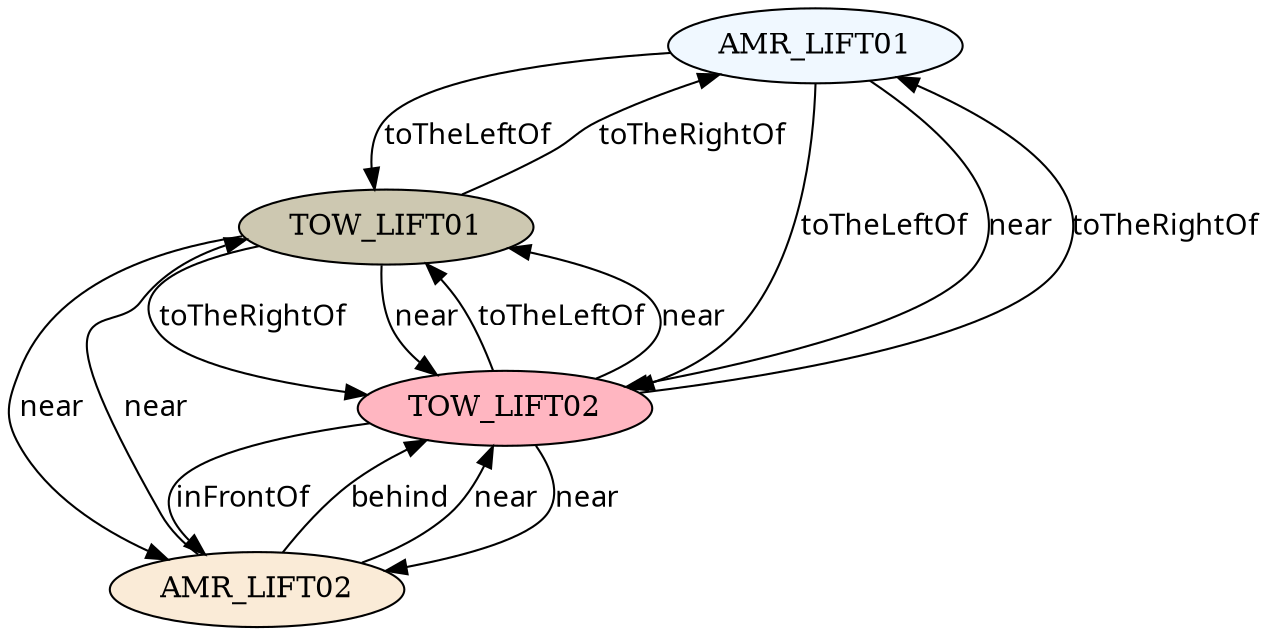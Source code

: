 // The Scene Graph
digraph {
	node [fillcolor=aliceblue style=filled]
	0 [label=AMR_LIFT01]
	node [fillcolor=antiquewhite style=filled]
	1 [label=AMR_LIFT02]
	node [fillcolor=cornsilk3 style=filled]
	2 [label=TOW_LIFT01]
	node [fillcolor=lightpink style=filled]
	3 [label=TOW_LIFT02]
	edge [color=black fontname=Sans style=filled]
	0 -> 2 [label=toTheLeftOf]
	0 -> 3 [label=toTheLeftOf]
	0 -> 3 [label=near]
	1 -> 2 [label=near]
	1 -> 3 [label=behind]
	1 -> 3 [label=near]
	2 -> 0 [label=toTheRightOf]
	2 -> 1 [label=near]
	2 -> 3 [label=toTheRightOf]
	2 -> 3 [label=near]
	3 -> 0 [label=toTheRightOf]
	3 -> 1 [label=inFrontOf]
	3 -> 1 [label=near]
	3 -> 2 [label=toTheLeftOf]
	3 -> 2 [label=near]
}
